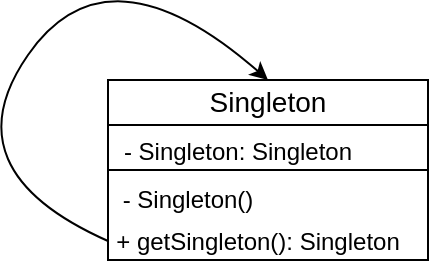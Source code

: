 <mxfile version="10.6.7" type="device"><diagram id="EFrx14BfL759GGshXQva" name="Page-1"><mxGraphModel dx="1154" dy="726" grid="1" gridSize="10" guides="1" tooltips="1" connect="1" arrows="1" fold="1" page="1" pageScale="1" pageWidth="827" pageHeight="1169" math="0" shadow="0"><root><mxCell id="0"/><mxCell id="1" parent="0"/><mxCell id="nakJFgNVXE3UBRG4m_WV-4" value="" style="rounded=0;whiteSpace=wrap;html=1;" vertex="1" parent="1"><mxGeometry x="120" y="120" width="160" height="90" as="geometry"/></mxCell><mxCell id="nakJFgNVXE3UBRG4m_WV-6" value="&lt;div align=&quot;center&quot;&gt;&lt;font style=&quot;font-size: 14px&quot;&gt;Singleton&lt;/font&gt;&lt;/div&gt;" style="text;html=1;strokeColor=none;fillColor=none;align=center;verticalAlign=middle;whiteSpace=wrap;rounded=0;" vertex="1" parent="1"><mxGeometry x="120" y="120" width="160" height="21" as="geometry"/></mxCell><mxCell id="nakJFgNVXE3UBRG4m_WV-7" value="" style="endArrow=none;html=1;entryX=0;entryY=0.25;entryDx=0;entryDy=0;exitX=1;exitY=0.25;exitDx=0;exitDy=0;" edge="1" parent="1" source="nakJFgNVXE3UBRG4m_WV-4" target="nakJFgNVXE3UBRG4m_WV-4"><mxGeometry width="50" height="50" relative="1" as="geometry"><mxPoint x="120" y="390" as="sourcePoint"/><mxPoint x="170" y="340" as="targetPoint"/></mxGeometry></mxCell><mxCell id="nakJFgNVXE3UBRG4m_WV-10" value="" style="curved=1;endArrow=classic;html=1;exitX=0;exitY=0.5;exitDx=0;exitDy=0;entryX=0.5;entryY=0;entryDx=0;entryDy=0;" edge="1" parent="1" source="nakJFgNVXE3UBRG4m_WV-13" target="nakJFgNVXE3UBRG4m_WV-4"><mxGeometry width="50" height="50" relative="1" as="geometry"><mxPoint x="120" y="280" as="sourcePoint"/><mxPoint x="260" y="260" as="targetPoint"/><Array as="points"><mxPoint x="40" y="165"/><mxPoint x="120" y="50"/></Array></mxGeometry></mxCell><mxCell id="nakJFgNVXE3UBRG4m_WV-11" value="- Singleton: Singleton" style="text;html=1;strokeColor=none;fillColor=none;align=center;verticalAlign=middle;whiteSpace=wrap;rounded=0;imageAlign=left;imageVerticalAlign=top;" vertex="1" parent="1"><mxGeometry x="120" y="145" width="130" height="21" as="geometry"/></mxCell><mxCell id="nakJFgNVXE3UBRG4m_WV-12" value="" style="endArrow=none;html=1;exitX=0;exitY=0.5;exitDx=0;exitDy=0;entryX=1;entryY=0.5;entryDx=0;entryDy=0;" edge="1" parent="1" source="nakJFgNVXE3UBRG4m_WV-4" target="nakJFgNVXE3UBRG4m_WV-4"><mxGeometry width="50" height="50" relative="1" as="geometry"><mxPoint x="140" y="490" as="sourcePoint"/><mxPoint x="190" y="440" as="targetPoint"/></mxGeometry></mxCell><mxCell id="nakJFgNVXE3UBRG4m_WV-13" value="&lt;div&gt;+ getSingleton(): Singleton&lt;/div&gt;" style="text;html=1;strokeColor=none;fillColor=none;align=center;verticalAlign=middle;whiteSpace=wrap;rounded=0;" vertex="1" parent="1"><mxGeometry x="120" y="190" width="150" height="21" as="geometry"/></mxCell><mxCell id="nakJFgNVXE3UBRG4m_WV-14" value="- Singleton()" style="text;html=1;strokeColor=none;fillColor=none;align=center;verticalAlign=middle;whiteSpace=wrap;rounded=0;" vertex="1" parent="1"><mxGeometry x="120" y="170" width="80" height="20" as="geometry"/></mxCell></root></mxGraphModel></diagram></mxfile>